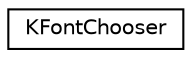 digraph "Graphical Class Hierarchy"
{
  edge [fontname="Helvetica",fontsize="10",labelfontname="Helvetica",labelfontsize="10"];
  node [fontname="Helvetica",fontsize="10",shape=record];
  rankdir="LR";
  Node0 [label="KFontChooser",height=0.2,width=0.4,color="black", fillcolor="white", style="filled",URL="$classKFontChooser.html",tooltip="A font selection widget. "];
}
